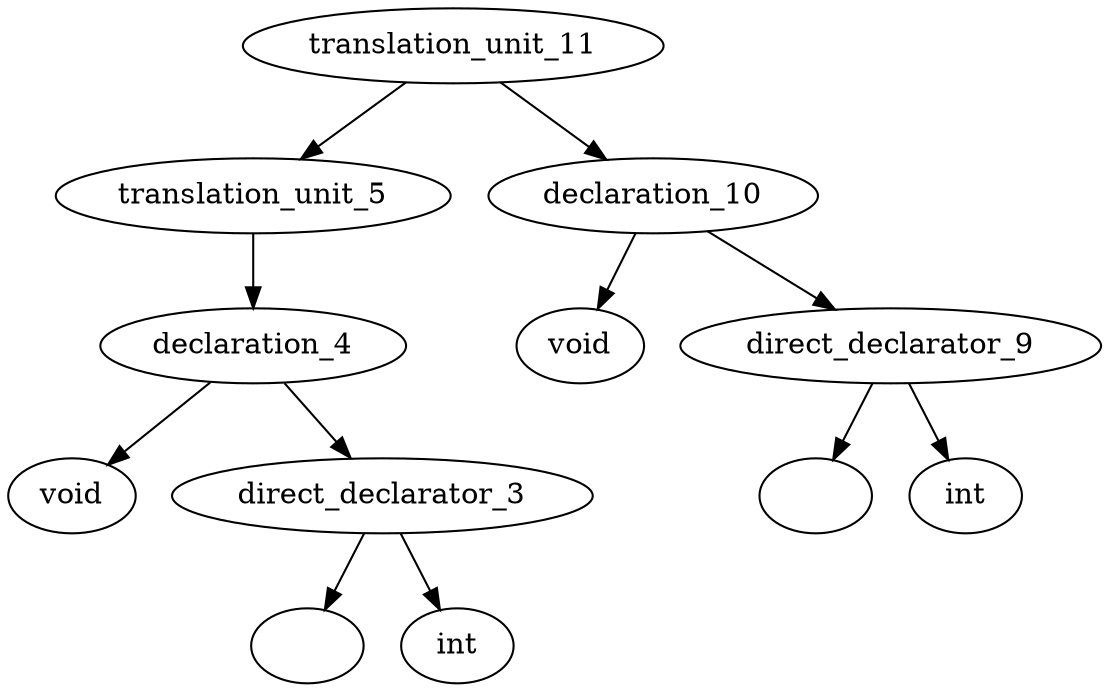 digraph AST {
	translation_unit_11 -> translation_unit_5;
	translation_unit_5 -> declaration_4;
	declaration_4 -> type_specifier_0;
	type_specifier_0 [label="void"]
	declaration_4 -> direct_declarator_3;
	direct_declarator_3 -> identifier_1;
	identifier_1 [label=""]
	direct_declarator_3 -> type_specifier_2;
	type_specifier_2 [label="int"]
	translation_unit_11 -> declaration_10;
	declaration_10 -> type_specifier_6;
	type_specifier_6 [label="void"]
	declaration_10 -> direct_declarator_9;
	direct_declarator_9 -> identifier_7;
	identifier_7 [label=""]
	direct_declarator_9 -> type_specifier_8;
	type_specifier_8 [label="int"]
}
